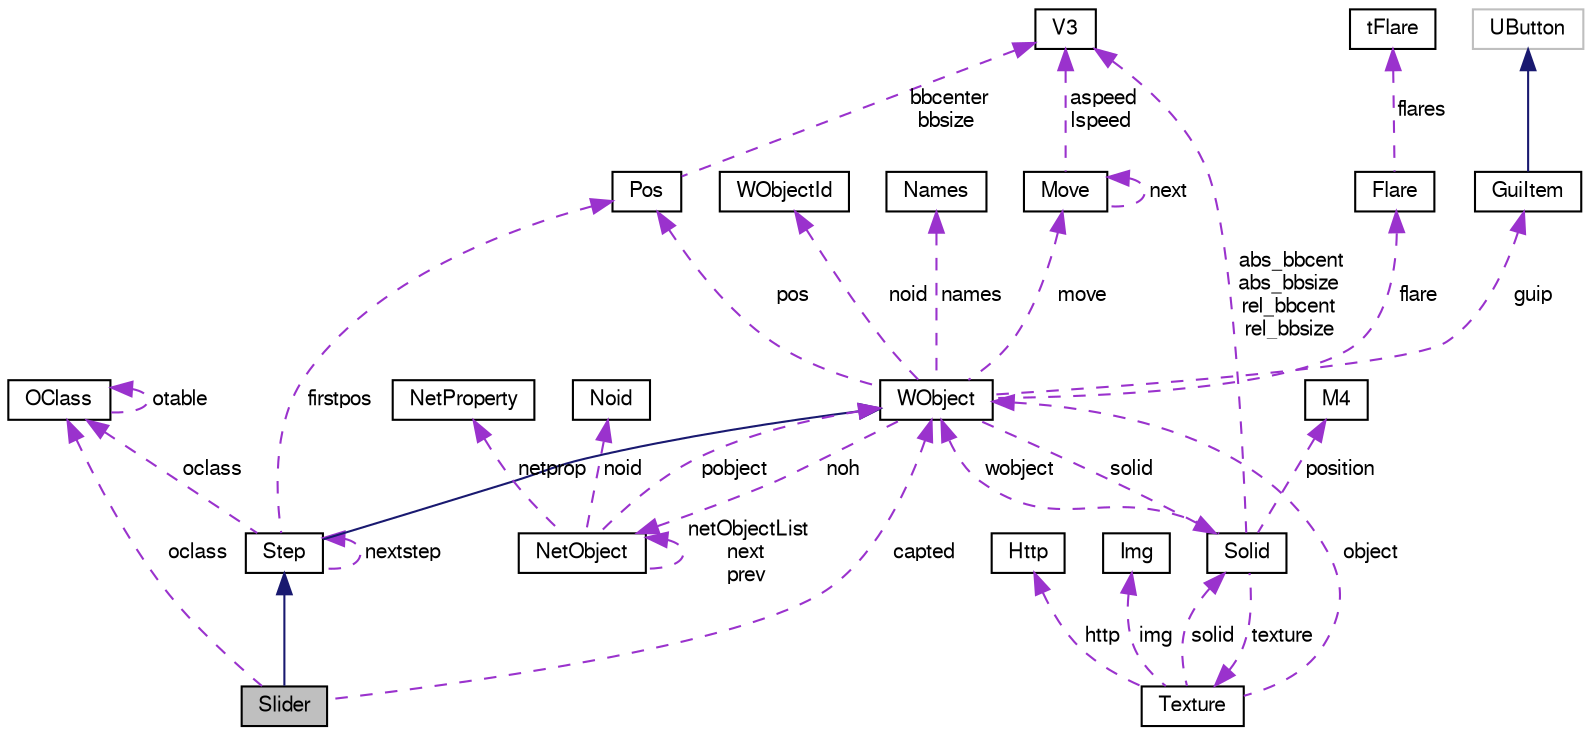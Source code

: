 digraph "Slider"
{
 // LATEX_PDF_SIZE
  bgcolor="transparent";
  edge [fontname="FreeSans",fontsize="10",labelfontname="FreeSans",labelfontsize="10"];
  node [fontname="FreeSans",fontsize="10",shape=record];
  Node1 [label="Slider",height=0.2,width=0.4,color="black", fillcolor="grey75", style="filled", fontcolor="black",tooltip="Slider class."];
  Node2 -> Node1 [dir="back",color="midnightblue",fontsize="10",style="solid",fontname="FreeSans"];
  Node2 [label="Step",height=0.2,width=0.4,color="black",URL="$a01968.html",tooltip="Step class."];
  Node3 -> Node2 [dir="back",color="midnightblue",fontsize="10",style="solid",fontname="FreeSans"];
  Node3 [label="WObject",height=0.2,width=0.4,color="black",URL="$a02108.html",tooltip="WObject Class."];
  Node4 -> Node3 [dir="back",color="darkorchid3",fontsize="10",style="dashed",label=" move" ,fontname="FreeSans"];
  Node4 [label="Move",height=0.2,width=0.4,color="black",URL="$a02104.html",tooltip="Move struct."];
  Node4 -> Node4 [dir="back",color="darkorchid3",fontsize="10",style="dashed",label=" next" ,fontname="FreeSans"];
  Node5 -> Node4 [dir="back",color="darkorchid3",fontsize="10",style="dashed",label=" aspeed\nlspeed" ,fontname="FreeSans"];
  Node5 [label="V3",height=0.2,width=0.4,color="black",URL="$a01436.html",tooltip=" "];
  Node6 -> Node3 [dir="back",color="darkorchid3",fontsize="10",style="dashed",label=" names" ,fontname="FreeSans"];
  Node6 [label="Names",height=0.2,width=0.4,color="black",URL="$a02096.html",tooltip="Names struct."];
  Node7 -> Node3 [dir="back",color="darkorchid3",fontsize="10",style="dashed",label=" noid" ,fontname="FreeSans"];
  Node7 [label="WObjectId",height=0.2,width=0.4,color="black",URL="$a02092.html",tooltip="WObjectId Class."];
  Node8 -> Node3 [dir="back",color="darkorchid3",fontsize="10",style="dashed",label=" noh" ,fontname="FreeSans"];
  Node8 [label="NetObject",height=0.2,width=0.4,color="black",URL="$a02116.html",tooltip="NetObject class."];
  Node8 -> Node8 [dir="back",color="darkorchid3",fontsize="10",style="dashed",label=" netObjectList\nnext\nprev" ,fontname="FreeSans"];
  Node9 -> Node8 [dir="back",color="darkorchid3",fontsize="10",style="dashed",label=" netprop" ,fontname="FreeSans"];
  Node9 [label="NetProperty",height=0.2,width=0.4,color="black",URL="$a02120.html",tooltip="NetProperty class."];
  Node10 -> Node8 [dir="back",color="darkorchid3",fontsize="10",style="dashed",label=" noid" ,fontname="FreeSans"];
  Node10 [label="Noid",height=0.2,width=0.4,color="black",URL="$a02124.html",tooltip="Noid class."];
  Node3 -> Node8 [dir="back",color="darkorchid3",fontsize="10",style="dashed",label=" pobject" ,fontname="FreeSans"];
  Node11 -> Node3 [dir="back",color="darkorchid3",fontsize="10",style="dashed",label=" solid" ,fontname="FreeSans"];
  Node11 [label="Solid",height=0.2,width=0.4,color="black",URL="$a02252.html",tooltip="Solid class."];
  Node12 -> Node11 [dir="back",color="darkorchid3",fontsize="10",style="dashed",label=" texture" ,fontname="FreeSans"];
  Node12 [label="Texture",height=0.2,width=0.4,color="black",URL="$a02332.html",tooltip="Texture class describes a texture entry in the memory cache."];
  Node13 -> Node12 [dir="back",color="darkorchid3",fontsize="10",style="dashed",label=" http" ,fontname="FreeSans"];
  Node13 [label="Http",height=0.2,width=0.4,color="black",URL="$a01424.html",tooltip="Http Class I/O methods."];
  Node11 -> Node12 [dir="back",color="darkorchid3",fontsize="10",style="dashed",label=" solid" ,fontname="FreeSans"];
  Node3 -> Node12 [dir="back",color="darkorchid3",fontsize="10",style="dashed",label=" object" ,fontname="FreeSans"];
  Node14 -> Node12 [dir="back",color="darkorchid3",fontsize="10",style="dashed",label=" img" ,fontname="FreeSans"];
  Node14 [label="Img",height=0.2,width=0.4,color="black",URL="$a02316.html",tooltip="Img class."];
  Node15 -> Node11 [dir="back",color="darkorchid3",fontsize="10",style="dashed",label=" position" ,fontname="FreeSans"];
  Node15 [label="M4",height=0.2,width=0.4,color="black",URL="$a01428.html",tooltip=" "];
  Node5 -> Node11 [dir="back",color="darkorchid3",fontsize="10",style="dashed",label=" abs_bbcent\nabs_bbsize\nrel_bbcent\nrel_bbsize" ,fontname="FreeSans"];
  Node3 -> Node11 [dir="back",color="darkorchid3",fontsize="10",style="dashed",label=" wobject" ,fontname="FreeSans"];
  Node16 -> Node3 [dir="back",color="darkorchid3",fontsize="10",style="dashed",label=" guip" ,fontname="FreeSans"];
  Node16 [label="GuiItem",height=0.2,width=0.4,color="black",URL="$a01572.html",tooltip="GuiItem Class."];
  Node17 -> Node16 [dir="back",color="midnightblue",fontsize="10",style="solid",fontname="FreeSans"];
  Node17 [label="UButton",height=0.2,width=0.4,color="grey75",tooltip=" "];
  Node18 -> Node3 [dir="back",color="darkorchid3",fontsize="10",style="dashed",label=" flare" ,fontname="FreeSans"];
  Node18 [label="Flare",height=0.2,width=0.4,color="black",URL="$a02224.html",tooltip="Flare class."];
  Node19 -> Node18 [dir="back",color="darkorchid3",fontsize="10",style="dashed",label=" flares" ,fontname="FreeSans"];
  Node19 [label="tFlare",height=0.2,width=0.4,color="black",URL="$a02220.html",tooltip=" "];
  Node20 -> Node3 [dir="back",color="darkorchid3",fontsize="10",style="dashed",label=" pos" ,fontname="FreeSans"];
  Node20 [label="Pos",height=0.2,width=0.4,color="black",URL="$a02100.html",tooltip="Pos struct."];
  Node5 -> Node20 [dir="back",color="darkorchid3",fontsize="10",style="dashed",label=" bbcenter\nbbsize" ,fontname="FreeSans"];
  Node2 -> Node2 [dir="back",color="darkorchid3",fontsize="10",style="dashed",label=" nextstep" ,fontname="FreeSans"];
  Node21 -> Node2 [dir="back",color="darkorchid3",fontsize="10",style="dashed",label=" oclass" ,fontname="FreeSans"];
  Node21 [label="OClass",height=0.2,width=0.4,color="black",URL="$a01892.html",tooltip="OClass Class."];
  Node21 -> Node21 [dir="back",color="darkorchid3",fontsize="10",style="dashed",label=" otable" ,fontname="FreeSans"];
  Node20 -> Node2 [dir="back",color="darkorchid3",fontsize="10",style="dashed",label=" firstpos" ,fontname="FreeSans"];
  Node21 -> Node1 [dir="back",color="darkorchid3",fontsize="10",style="dashed",label=" oclass" ,fontname="FreeSans"];
  Node3 -> Node1 [dir="back",color="darkorchid3",fontsize="10",style="dashed",label=" capted" ,fontname="FreeSans"];
}
